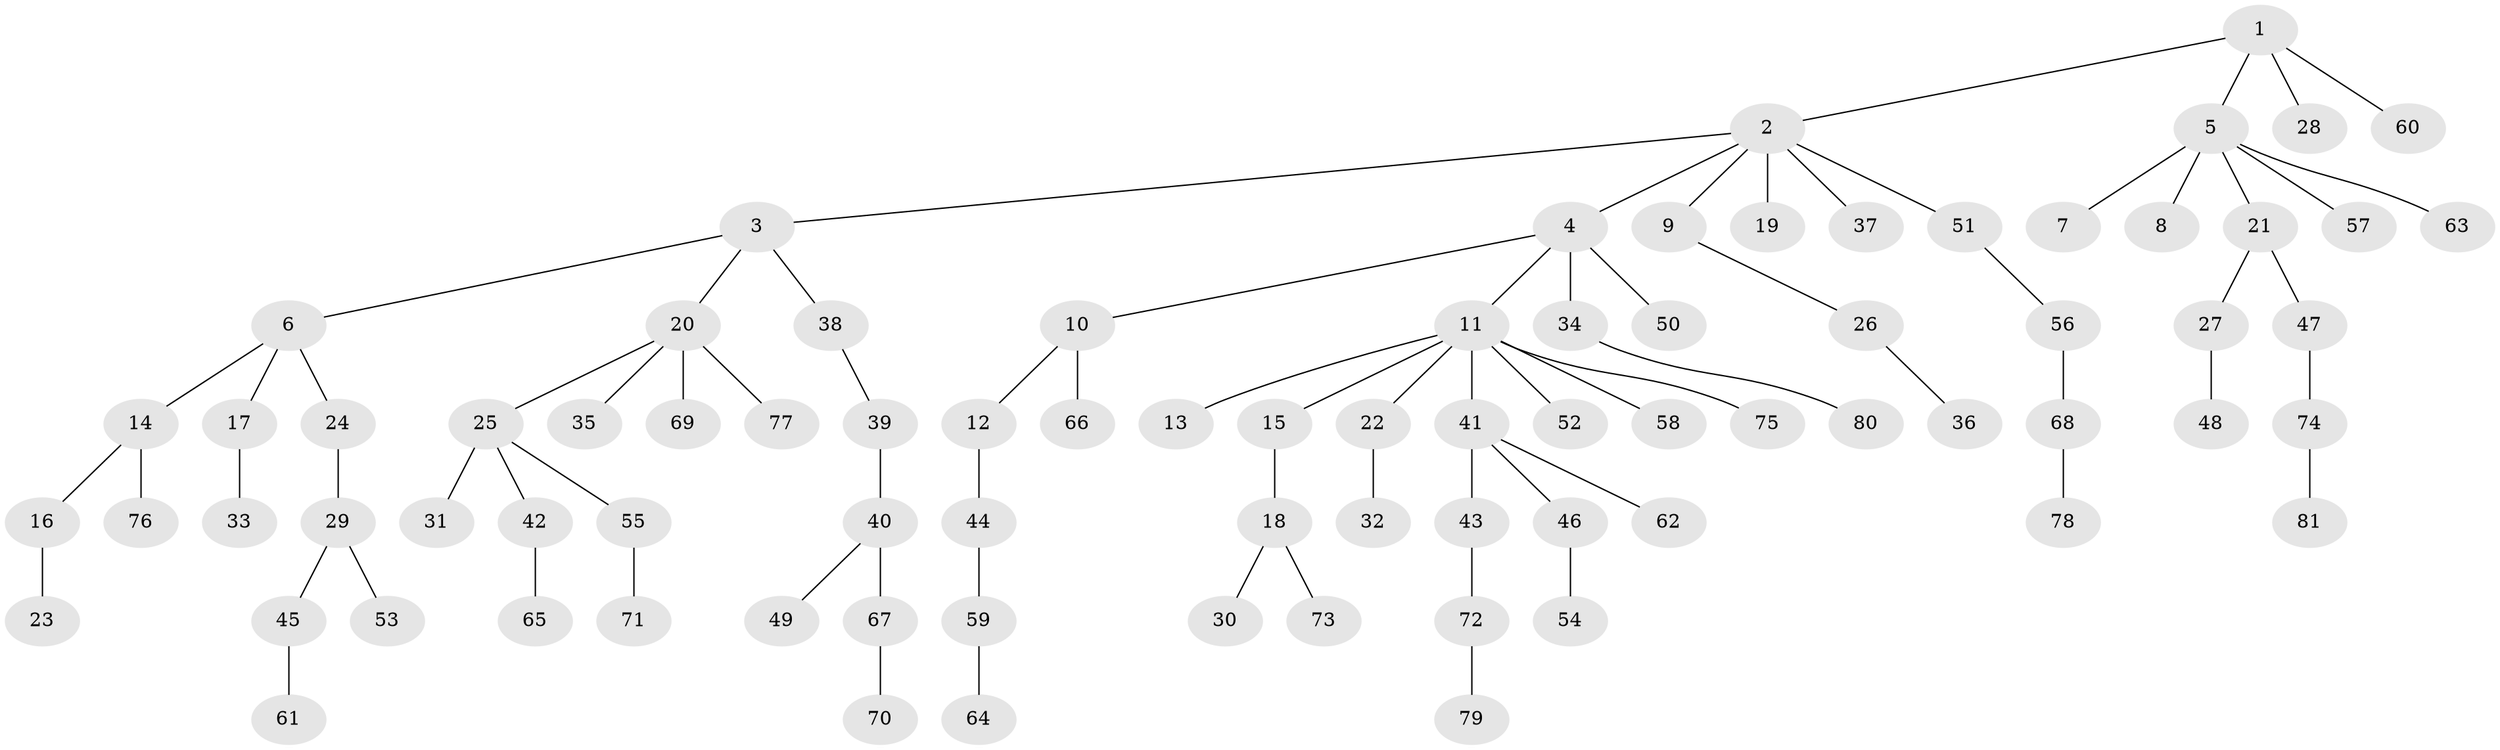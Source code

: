 // Generated by graph-tools (version 1.1) at 2025/36/03/09/25 02:36:58]
// undirected, 81 vertices, 80 edges
graph export_dot {
graph [start="1"]
  node [color=gray90,style=filled];
  1;
  2;
  3;
  4;
  5;
  6;
  7;
  8;
  9;
  10;
  11;
  12;
  13;
  14;
  15;
  16;
  17;
  18;
  19;
  20;
  21;
  22;
  23;
  24;
  25;
  26;
  27;
  28;
  29;
  30;
  31;
  32;
  33;
  34;
  35;
  36;
  37;
  38;
  39;
  40;
  41;
  42;
  43;
  44;
  45;
  46;
  47;
  48;
  49;
  50;
  51;
  52;
  53;
  54;
  55;
  56;
  57;
  58;
  59;
  60;
  61;
  62;
  63;
  64;
  65;
  66;
  67;
  68;
  69;
  70;
  71;
  72;
  73;
  74;
  75;
  76;
  77;
  78;
  79;
  80;
  81;
  1 -- 2;
  1 -- 5;
  1 -- 28;
  1 -- 60;
  2 -- 3;
  2 -- 4;
  2 -- 9;
  2 -- 19;
  2 -- 37;
  2 -- 51;
  3 -- 6;
  3 -- 20;
  3 -- 38;
  4 -- 10;
  4 -- 11;
  4 -- 34;
  4 -- 50;
  5 -- 7;
  5 -- 8;
  5 -- 21;
  5 -- 57;
  5 -- 63;
  6 -- 14;
  6 -- 17;
  6 -- 24;
  9 -- 26;
  10 -- 12;
  10 -- 66;
  11 -- 13;
  11 -- 15;
  11 -- 22;
  11 -- 41;
  11 -- 52;
  11 -- 58;
  11 -- 75;
  12 -- 44;
  14 -- 16;
  14 -- 76;
  15 -- 18;
  16 -- 23;
  17 -- 33;
  18 -- 30;
  18 -- 73;
  20 -- 25;
  20 -- 35;
  20 -- 69;
  20 -- 77;
  21 -- 27;
  21 -- 47;
  22 -- 32;
  24 -- 29;
  25 -- 31;
  25 -- 42;
  25 -- 55;
  26 -- 36;
  27 -- 48;
  29 -- 45;
  29 -- 53;
  34 -- 80;
  38 -- 39;
  39 -- 40;
  40 -- 49;
  40 -- 67;
  41 -- 43;
  41 -- 46;
  41 -- 62;
  42 -- 65;
  43 -- 72;
  44 -- 59;
  45 -- 61;
  46 -- 54;
  47 -- 74;
  51 -- 56;
  55 -- 71;
  56 -- 68;
  59 -- 64;
  67 -- 70;
  68 -- 78;
  72 -- 79;
  74 -- 81;
}
